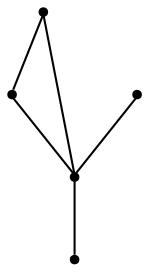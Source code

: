 graph {
  node [shape=point,comment="{\"directed\":false,\"doi\":\"10.1007/978-3-030-04414-5_11\",\"figure\":\"4 (4)\"}"]

  v0 [pos="416.19546979320944,260.7375868317148"]
  v1 [pos="416.1954697932095,374.18223778963875"]
  v2 [pos="189.31036201961052,298.55465763416794"]
  v3 [pos="302.7563476938276,298.554339695976"]
  v4 [pos="227.1278486096085,374.18223778963875"]

  v0 -- v2 [id="-1",pos="416.19546979320944,260.7375868317148 302.75657025328957,227.67758674100622 302.75657025328957,227.67758674100622 302.75657025328957,227.67758674100622 189.31036201961052,298.55465763416794 189.31036201961052,298.55465763416794 189.31036201961052,298.55465763416794"]
  v2 -- v3 [id="-2",pos="189.31036201961052,298.55465763416794 302.7563476938276,298.554339695976 302.7563476938276,298.554339695976 302.7563476938276,298.554339695976"]
  v4 -- v3 [id="-3",pos="227.1278486096085,374.18223778963875 264.942207444311,336.36844572478964 264.942207444311,336.36844572478964 264.942207444311,336.36844572478964 302.7563476938276,298.554339695976 302.7563476938276,298.554339695976 302.7563476938276,298.554339695976"]
  v3 -- v1 [id="-4",pos="302.7563476938276,298.554339695976 340.57091716516373,298.55465763416794 340.57091716516373,298.55465763416794 340.57091716516373,298.55465763416794 416.1954697932095,374.18223778963875 416.1954697932095,374.18223778963875 416.1954697932095,374.18223778963875"]
  v3 -- v0 [id="-5",pos="302.7563476938276,298.554339695976 340.5667521238045,260.7366091717747 340.5667521238045,260.7366091717747 340.5667521238045,260.7366091717747 416.19546979320944,260.7375868317148 416.19546979320944,260.7375868317148 416.19546979320944,260.7375868317148"]
}